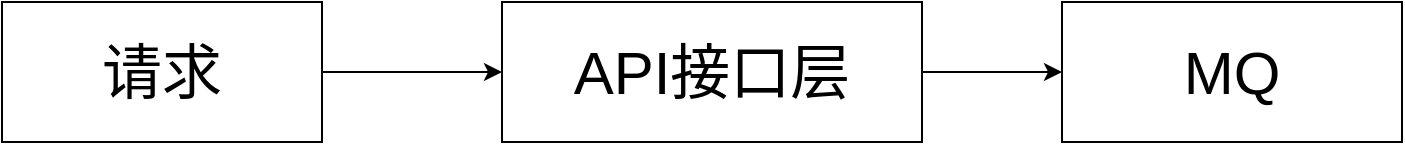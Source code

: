 <mxfile version="21.1.8" type="github">
  <diagram name="第 1 页" id="m2AoFwnvndb-nhOZfjyy">
    <mxGraphModel dx="1249" dy="709" grid="1" gridSize="10" guides="1" tooltips="1" connect="1" arrows="1" fold="1" page="1" pageScale="1" pageWidth="827" pageHeight="1169" math="0" shadow="0">
      <root>
        <mxCell id="0" />
        <mxCell id="1" parent="0" />
        <mxCell id="7Gjd8Mnpc9KuCSVF13a2-4" style="edgeStyle=orthogonalEdgeStyle;rounded=0;orthogonalLoop=1;jettySize=auto;html=1;exitX=1;exitY=0.5;exitDx=0;exitDy=0;entryX=0;entryY=0.5;entryDx=0;entryDy=0;fontSize=30;" parent="1" source="7Gjd8Mnpc9KuCSVF13a2-1" target="7Gjd8Mnpc9KuCSVF13a2-2" edge="1">
          <mxGeometry relative="1" as="geometry" />
        </mxCell>
        <mxCell id="7Gjd8Mnpc9KuCSVF13a2-1" value="请求" style="rounded=0;whiteSpace=wrap;html=1;fontSize=30;" parent="1" vertex="1">
          <mxGeometry x="80" y="55" width="160" height="70" as="geometry" />
        </mxCell>
        <mxCell id="7Gjd8Mnpc9KuCSVF13a2-5" style="edgeStyle=orthogonalEdgeStyle;rounded=0;orthogonalLoop=1;jettySize=auto;html=1;exitX=1;exitY=0.5;exitDx=0;exitDy=0;entryX=0;entryY=0.5;entryDx=0;entryDy=0;fontSize=30;" parent="1" source="7Gjd8Mnpc9KuCSVF13a2-2" target="7Gjd8Mnpc9KuCSVF13a2-3" edge="1">
          <mxGeometry relative="1" as="geometry" />
        </mxCell>
        <mxCell id="7Gjd8Mnpc9KuCSVF13a2-2" value="API接口层" style="rounded=0;whiteSpace=wrap;html=1;fontSize=30;" parent="1" vertex="1">
          <mxGeometry x="330" y="55" width="210" height="70" as="geometry" />
        </mxCell>
        <mxCell id="7Gjd8Mnpc9KuCSVF13a2-3" value="MQ" style="rounded=0;whiteSpace=wrap;html=1;fontSize=30;" parent="1" vertex="1">
          <mxGeometry x="610" y="55" width="170" height="70" as="geometry" />
        </mxCell>
      </root>
    </mxGraphModel>
  </diagram>
</mxfile>
